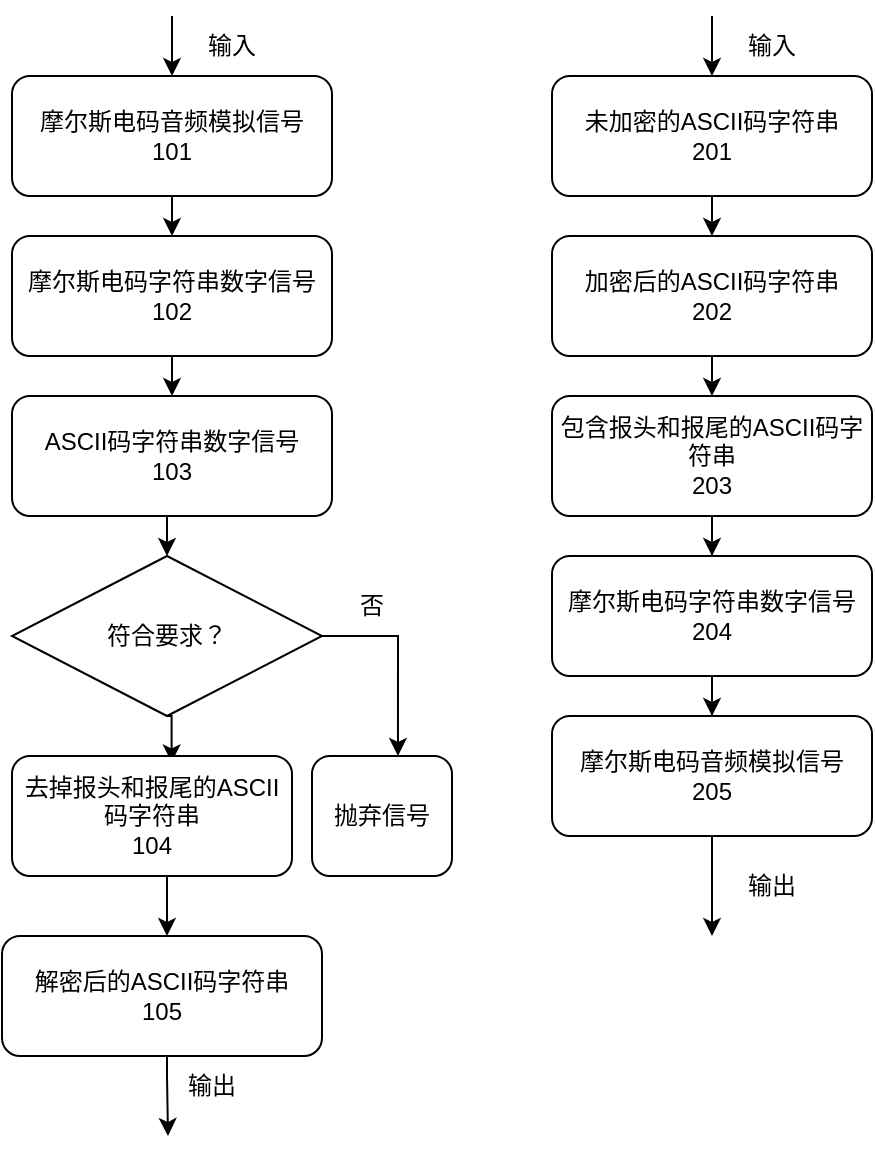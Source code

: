 <mxfile version="17.1.2" type="github">
  <diagram id="C5RBs43oDa-KdzZeNtuy" name="Page-1">
    <mxGraphModel dx="1038" dy="539" grid="1" gridSize="10" guides="1" tooltips="1" connect="1" arrows="1" fold="1" page="1" pageScale="1" pageWidth="827" pageHeight="1169" background="#ffffff" math="0" shadow="0">
      <root>
        <mxCell id="WIyWlLk6GJQsqaUBKTNV-0" />
        <mxCell id="WIyWlLk6GJQsqaUBKTNV-1" parent="WIyWlLk6GJQsqaUBKTNV-0" />
        <mxCell id="Z_bJPs9jb8SXMsJUFnid-11" style="edgeStyle=orthogonalEdgeStyle;rounded=0;orthogonalLoop=1;jettySize=auto;html=1;exitX=0.5;exitY=1;exitDx=0;exitDy=0;entryX=0.5;entryY=0;entryDx=0;entryDy=0;" edge="1" parent="WIyWlLk6GJQsqaUBKTNV-1" source="Z_bJPs9jb8SXMsJUFnid-0" target="Z_bJPs9jb8SXMsJUFnid-2">
          <mxGeometry relative="1" as="geometry" />
        </mxCell>
        <mxCell id="Z_bJPs9jb8SXMsJUFnid-0" value="摩尔斯电码音频模拟信号&lt;br&gt;101" style="rounded=1;whiteSpace=wrap;html=1;" vertex="1" parent="WIyWlLk6GJQsqaUBKTNV-1">
          <mxGeometry x="130" y="70" width="160" height="60" as="geometry" />
        </mxCell>
        <mxCell id="Z_bJPs9jb8SXMsJUFnid-12" style="edgeStyle=orthogonalEdgeStyle;rounded=0;orthogonalLoop=1;jettySize=auto;html=1;exitX=0.5;exitY=1;exitDx=0;exitDy=0;entryX=0.5;entryY=0;entryDx=0;entryDy=0;" edge="1" parent="WIyWlLk6GJQsqaUBKTNV-1" source="Z_bJPs9jb8SXMsJUFnid-2" target="Z_bJPs9jb8SXMsJUFnid-3">
          <mxGeometry relative="1" as="geometry" />
        </mxCell>
        <mxCell id="Z_bJPs9jb8SXMsJUFnid-2" value="摩尔斯电码字符串数字信号&lt;br&gt;102" style="rounded=1;whiteSpace=wrap;html=1;" vertex="1" parent="WIyWlLk6GJQsqaUBKTNV-1">
          <mxGeometry x="130" y="150" width="160" height="60" as="geometry" />
        </mxCell>
        <mxCell id="Z_bJPs9jb8SXMsJUFnid-14" style="edgeStyle=orthogonalEdgeStyle;rounded=0;orthogonalLoop=1;jettySize=auto;html=1;exitX=0.5;exitY=1;exitDx=0;exitDy=0;entryX=0.5;entryY=0;entryDx=0;entryDy=0;" edge="1" parent="WIyWlLk6GJQsqaUBKTNV-1" source="Z_bJPs9jb8SXMsJUFnid-3" target="Z_bJPs9jb8SXMsJUFnid-4">
          <mxGeometry relative="1" as="geometry" />
        </mxCell>
        <mxCell id="Z_bJPs9jb8SXMsJUFnid-3" value="ASCII码字符串数字信号&lt;br&gt;103" style="rounded=1;whiteSpace=wrap;html=1;" vertex="1" parent="WIyWlLk6GJQsqaUBKTNV-1">
          <mxGeometry x="130" y="230" width="160" height="60" as="geometry" />
        </mxCell>
        <mxCell id="Z_bJPs9jb8SXMsJUFnid-6" style="edgeStyle=orthogonalEdgeStyle;rounded=0;orthogonalLoop=1;jettySize=auto;html=1;exitX=1;exitY=0.5;exitDx=0;exitDy=0;entryX=0.614;entryY=0;entryDx=0;entryDy=0;entryPerimeter=0;" edge="1" parent="WIyWlLk6GJQsqaUBKTNV-1" source="Z_bJPs9jb8SXMsJUFnid-4" target="Z_bJPs9jb8SXMsJUFnid-7">
          <mxGeometry relative="1" as="geometry">
            <mxPoint x="340" y="350" as="targetPoint" />
          </mxGeometry>
        </mxCell>
        <mxCell id="Z_bJPs9jb8SXMsJUFnid-13" style="edgeStyle=orthogonalEdgeStyle;rounded=0;orthogonalLoop=1;jettySize=auto;html=1;exitX=0.5;exitY=1;exitDx=0;exitDy=0;entryX=0.57;entryY=0.053;entryDx=0;entryDy=0;entryPerimeter=0;" edge="1" parent="WIyWlLk6GJQsqaUBKTNV-1" source="Z_bJPs9jb8SXMsJUFnid-4" target="Z_bJPs9jb8SXMsJUFnid-9">
          <mxGeometry relative="1" as="geometry" />
        </mxCell>
        <mxCell id="Z_bJPs9jb8SXMsJUFnid-4" value="符合要求？" style="rhombus;whiteSpace=wrap;html=1;" vertex="1" parent="WIyWlLk6GJQsqaUBKTNV-1">
          <mxGeometry x="130" y="310" width="155" height="80" as="geometry" />
        </mxCell>
        <mxCell id="Z_bJPs9jb8SXMsJUFnid-7" value="抛弃信号" style="rounded=1;whiteSpace=wrap;html=1;" vertex="1" parent="WIyWlLk6GJQsqaUBKTNV-1">
          <mxGeometry x="280" y="410" width="70" height="60" as="geometry" />
        </mxCell>
        <mxCell id="Z_bJPs9jb8SXMsJUFnid-8" value="否" style="text;html=1;strokeColor=none;fillColor=none;align=center;verticalAlign=middle;whiteSpace=wrap;rounded=0;" vertex="1" parent="WIyWlLk6GJQsqaUBKTNV-1">
          <mxGeometry x="280" y="320" width="60" height="30" as="geometry" />
        </mxCell>
        <mxCell id="Z_bJPs9jb8SXMsJUFnid-17" style="edgeStyle=orthogonalEdgeStyle;rounded=0;orthogonalLoop=1;jettySize=auto;html=1;exitX=0.5;exitY=1;exitDx=0;exitDy=0;entryX=0.5;entryY=0;entryDx=0;entryDy=0;" edge="1" parent="WIyWlLk6GJQsqaUBKTNV-1" source="Z_bJPs9jb8SXMsJUFnid-9">
          <mxGeometry relative="1" as="geometry">
            <mxPoint x="207.5" y="500" as="targetPoint" />
          </mxGeometry>
        </mxCell>
        <mxCell id="Z_bJPs9jb8SXMsJUFnid-9" value="去掉报头和报尾的ASCII码字符串&lt;br&gt;104" style="rounded=1;whiteSpace=wrap;html=1;" vertex="1" parent="WIyWlLk6GJQsqaUBKTNV-1">
          <mxGeometry x="130" y="410" width="140" height="60" as="geometry" />
        </mxCell>
        <mxCell id="Z_bJPs9jb8SXMsJUFnid-20" style="edgeStyle=orthogonalEdgeStyle;rounded=0;orthogonalLoop=1;jettySize=auto;html=1;exitX=0.5;exitY=1;exitDx=0;exitDy=0;" edge="1" parent="WIyWlLk6GJQsqaUBKTNV-1">
          <mxGeometry relative="1" as="geometry">
            <mxPoint x="208" y="600" as="targetPoint" />
            <mxPoint x="207.5" y="560" as="sourcePoint" />
            <Array as="points">
              <mxPoint x="208" y="570" />
              <mxPoint x="208" y="570" />
            </Array>
          </mxGeometry>
        </mxCell>
        <mxCell id="Z_bJPs9jb8SXMsJUFnid-16" value="解密后的ASCII码字符串&lt;br&gt;105" style="rounded=1;whiteSpace=wrap;html=1;" vertex="1" parent="WIyWlLk6GJQsqaUBKTNV-1">
          <mxGeometry x="125" y="500" width="160" height="60" as="geometry" />
        </mxCell>
        <mxCell id="Z_bJPs9jb8SXMsJUFnid-21" value="输出" style="text;html=1;strokeColor=none;fillColor=none;align=center;verticalAlign=middle;whiteSpace=wrap;rounded=0;" vertex="1" parent="WIyWlLk6GJQsqaUBKTNV-1">
          <mxGeometry x="200" y="560" width="60" height="30" as="geometry" />
        </mxCell>
        <mxCell id="Z_bJPs9jb8SXMsJUFnid-45" style="edgeStyle=orthogonalEdgeStyle;rounded=0;orthogonalLoop=1;jettySize=auto;html=1;exitX=0.5;exitY=1;exitDx=0;exitDy=0;entryX=0.5;entryY=0;entryDx=0;entryDy=0;" edge="1" parent="WIyWlLk6GJQsqaUBKTNV-1" source="Z_bJPs9jb8SXMsJUFnid-34" target="Z_bJPs9jb8SXMsJUFnid-39">
          <mxGeometry relative="1" as="geometry" />
        </mxCell>
        <mxCell id="Z_bJPs9jb8SXMsJUFnid-34" value="加密后的ASCII码字符串&lt;br&gt;202" style="rounded=1;whiteSpace=wrap;html=1;" vertex="1" parent="WIyWlLk6GJQsqaUBKTNV-1">
          <mxGeometry x="400" y="150" width="160" height="60" as="geometry" />
        </mxCell>
        <mxCell id="Z_bJPs9jb8SXMsJUFnid-44" style="edgeStyle=orthogonalEdgeStyle;rounded=0;orthogonalLoop=1;jettySize=auto;html=1;exitX=0.5;exitY=1;exitDx=0;exitDy=0;entryX=0.5;entryY=0;entryDx=0;entryDy=0;" edge="1" parent="WIyWlLk6GJQsqaUBKTNV-1" source="Z_bJPs9jb8SXMsJUFnid-36" target="Z_bJPs9jb8SXMsJUFnid-34">
          <mxGeometry relative="1" as="geometry" />
        </mxCell>
        <mxCell id="Z_bJPs9jb8SXMsJUFnid-36" value="未加密的ASCII码字符串&lt;br&gt;201" style="rounded=1;whiteSpace=wrap;html=1;" vertex="1" parent="WIyWlLk6GJQsqaUBKTNV-1">
          <mxGeometry x="400" y="70" width="160" height="60" as="geometry" />
        </mxCell>
        <mxCell id="Z_bJPs9jb8SXMsJUFnid-46" style="edgeStyle=orthogonalEdgeStyle;rounded=0;orthogonalLoop=1;jettySize=auto;html=1;exitX=0.5;exitY=1;exitDx=0;exitDy=0;" edge="1" parent="WIyWlLk6GJQsqaUBKTNV-1" source="Z_bJPs9jb8SXMsJUFnid-39" target="Z_bJPs9jb8SXMsJUFnid-40">
          <mxGeometry relative="1" as="geometry" />
        </mxCell>
        <mxCell id="Z_bJPs9jb8SXMsJUFnid-39" value="包含报头和报尾的ASCII码字符串&lt;br&gt;203" style="rounded=1;whiteSpace=wrap;html=1;" vertex="1" parent="WIyWlLk6GJQsqaUBKTNV-1">
          <mxGeometry x="400" y="230" width="160" height="60" as="geometry" />
        </mxCell>
        <mxCell id="Z_bJPs9jb8SXMsJUFnid-47" style="edgeStyle=orthogonalEdgeStyle;rounded=0;orthogonalLoop=1;jettySize=auto;html=1;exitX=0.5;exitY=1;exitDx=0;exitDy=0;" edge="1" parent="WIyWlLk6GJQsqaUBKTNV-1" source="Z_bJPs9jb8SXMsJUFnid-40" target="Z_bJPs9jb8SXMsJUFnid-41">
          <mxGeometry relative="1" as="geometry" />
        </mxCell>
        <mxCell id="Z_bJPs9jb8SXMsJUFnid-40" value="摩尔斯电码字符串数字信号&lt;br&gt;204" style="rounded=1;whiteSpace=wrap;html=1;" vertex="1" parent="WIyWlLk6GJQsqaUBKTNV-1">
          <mxGeometry x="400" y="310" width="160" height="60" as="geometry" />
        </mxCell>
        <mxCell id="Z_bJPs9jb8SXMsJUFnid-53" style="edgeStyle=orthogonalEdgeStyle;rounded=0;orthogonalLoop=1;jettySize=auto;html=1;exitX=0.5;exitY=1;exitDx=0;exitDy=0;" edge="1" parent="WIyWlLk6GJQsqaUBKTNV-1" source="Z_bJPs9jb8SXMsJUFnid-41">
          <mxGeometry relative="1" as="geometry">
            <mxPoint x="480" y="500" as="targetPoint" />
          </mxGeometry>
        </mxCell>
        <mxCell id="Z_bJPs9jb8SXMsJUFnid-41" value="摩尔斯电码音频模拟信号&lt;br&gt;205" style="rounded=1;whiteSpace=wrap;html=1;" vertex="1" parent="WIyWlLk6GJQsqaUBKTNV-1">
          <mxGeometry x="400" y="390" width="160" height="60" as="geometry" />
        </mxCell>
        <mxCell id="Z_bJPs9jb8SXMsJUFnid-42" value="" style="endArrow=classic;html=1;rounded=0;entryX=0.5;entryY=0;entryDx=0;entryDy=0;" edge="1" parent="WIyWlLk6GJQsqaUBKTNV-1" target="Z_bJPs9jb8SXMsJUFnid-36">
          <mxGeometry width="50" height="50" relative="1" as="geometry">
            <mxPoint x="480" y="40" as="sourcePoint" />
            <mxPoint x="550" y="300" as="targetPoint" />
          </mxGeometry>
        </mxCell>
        <mxCell id="Z_bJPs9jb8SXMsJUFnid-43" value="输入" style="text;html=1;strokeColor=none;fillColor=none;align=center;verticalAlign=middle;whiteSpace=wrap;rounded=0;" vertex="1" parent="WIyWlLk6GJQsqaUBKTNV-1">
          <mxGeometry x="480" y="40" width="60" height="30" as="geometry" />
        </mxCell>
        <mxCell id="Z_bJPs9jb8SXMsJUFnid-50" value="" style="endArrow=classic;html=1;rounded=0;entryX=0.5;entryY=0;entryDx=0;entryDy=0;" edge="1" parent="WIyWlLk6GJQsqaUBKTNV-1">
          <mxGeometry width="50" height="50" relative="1" as="geometry">
            <mxPoint x="210" y="40" as="sourcePoint" />
            <mxPoint x="210" y="70" as="targetPoint" />
          </mxGeometry>
        </mxCell>
        <mxCell id="Z_bJPs9jb8SXMsJUFnid-51" value="输入" style="text;html=1;strokeColor=none;fillColor=none;align=center;verticalAlign=middle;whiteSpace=wrap;rounded=0;" vertex="1" parent="WIyWlLk6GJQsqaUBKTNV-1">
          <mxGeometry x="210" y="40" width="60" height="30" as="geometry" />
        </mxCell>
        <mxCell id="Z_bJPs9jb8SXMsJUFnid-54" value="输出" style="text;html=1;strokeColor=none;fillColor=none;align=center;verticalAlign=middle;whiteSpace=wrap;rounded=0;" vertex="1" parent="WIyWlLk6GJQsqaUBKTNV-1">
          <mxGeometry x="480" y="460" width="60" height="30" as="geometry" />
        </mxCell>
      </root>
    </mxGraphModel>
  </diagram>
</mxfile>
